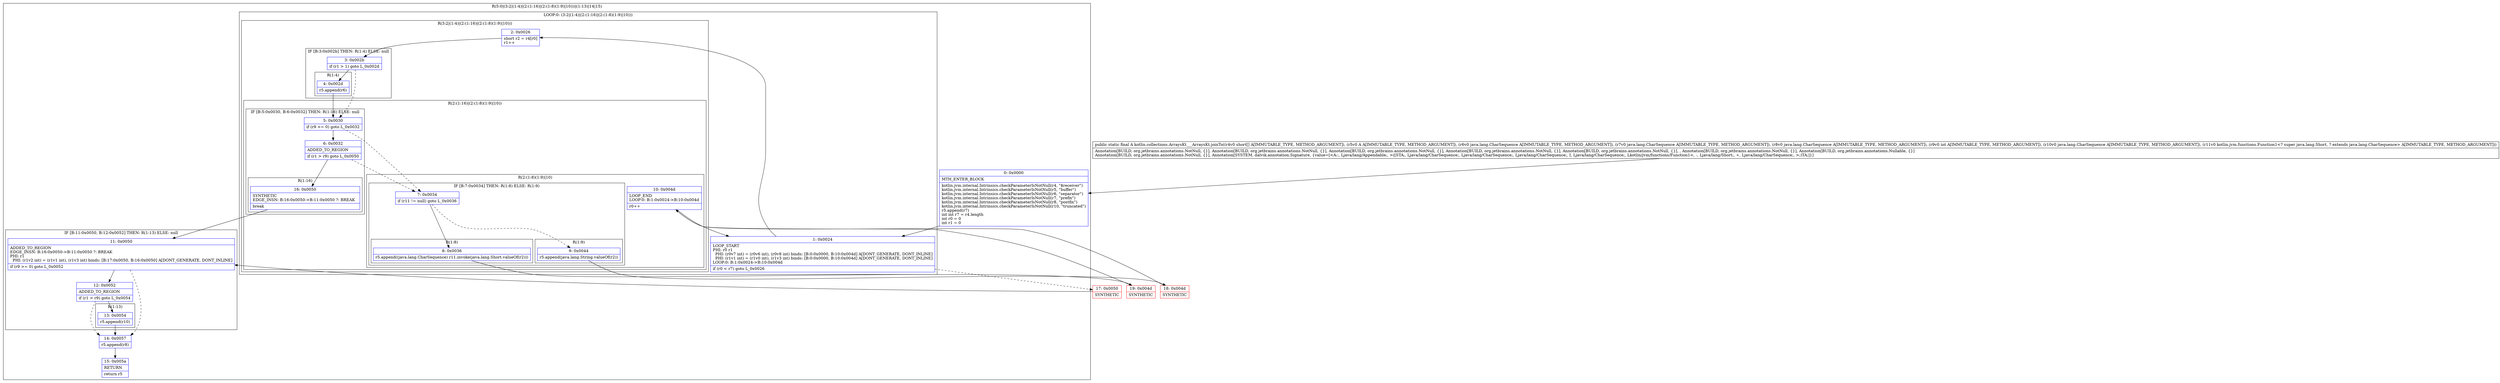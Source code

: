 digraph "CFG forkotlin.collections.ArraysKt___ArraysKt.joinTo([SLjava\/lang\/Appendable;Ljava\/lang\/CharSequence;Ljava\/lang\/CharSequence;Ljava\/lang\/CharSequence;ILjava\/lang\/CharSequence;Lkotlin\/jvm\/functions\/Function1;)Ljava\/lang\/Appendable;" {
subgraph cluster_Region_227388901 {
label = "R(5:0|(3:2|(1:4)|(2:(1:16)|(2:(1:8)(1:9)|10)))|(1:13)|14|15)";
node [shape=record,color=blue];
Node_0 [shape=record,label="{0\:\ 0x0000|MTH_ENTER_BLOCK\l|kotlin.jvm.internal.Intrinsics.checkParameterIsNotNull(r4, \"$receiver\")\lkotlin.jvm.internal.Intrinsics.checkParameterIsNotNull(r5, \"buffer\")\lkotlin.jvm.internal.Intrinsics.checkParameterIsNotNull(r6, \"separator\")\lkotlin.jvm.internal.Intrinsics.checkParameterIsNotNull(r7, \"prefix\")\lkotlin.jvm.internal.Intrinsics.checkParameterIsNotNull(r8, \"postfix\")\lkotlin.jvm.internal.Intrinsics.checkParameterIsNotNull(r10, \"truncated\")\lr5.append(r7)\lint int r7 = r4.length\lint r0 = 0\lint r1 = 0\l}"];
subgraph cluster_LoopRegion_379691944 {
label = "LOOP:0: (3:2|(1:4)|(2:(1:16)|(2:(1:8)(1:9)|10)))";
node [shape=record,color=blue];
Node_1 [shape=record,label="{1\:\ 0x0024|LOOP_START\lPHI: r0 r1 \l  PHI: (r0v7 int) = (r0v6 int), (r0v8 int) binds: [B:0:0x0000, B:10:0x004d] A[DONT_GENERATE, DONT_INLINE]\l  PHI: (r1v1 int) = (r1v0 int), (r1v3 int) binds: [B:0:0x0000, B:10:0x004d] A[DONT_GENERATE, DONT_INLINE]\lLOOP:0: B:1:0x0024\-\>B:10:0x004d\l|if (r0 \< r7) goto L_0x0026\l}"];
subgraph cluster_Region_465875072 {
label = "R(3:2|(1:4)|(2:(1:16)|(2:(1:8)(1:9)|10)))";
node [shape=record,color=blue];
Node_2 [shape=record,label="{2\:\ 0x0026|short r2 = r4[r0]\lr1++\l}"];
subgraph cluster_IfRegion_161758566 {
label = "IF [B:3:0x002b] THEN: R(1:4) ELSE: null";
node [shape=record,color=blue];
Node_3 [shape=record,label="{3\:\ 0x002b|if (r1 \> 1) goto L_0x002d\l}"];
subgraph cluster_Region_1591930028 {
label = "R(1:4)";
node [shape=record,color=blue];
Node_4 [shape=record,label="{4\:\ 0x002d|r5.append(r6)\l}"];
}
}
subgraph cluster_Region_1839893178 {
label = "R(2:(1:16)|(2:(1:8)(1:9)|10))";
node [shape=record,color=blue];
subgraph cluster_IfRegion_928701538 {
label = "IF [B:5:0x0030, B:6:0x0032] THEN: R(1:16) ELSE: null";
node [shape=record,color=blue];
Node_5 [shape=record,label="{5\:\ 0x0030|if (r9 \>= 0) goto L_0x0032\l}"];
Node_6 [shape=record,label="{6\:\ 0x0032|ADDED_TO_REGION\l|if (r1 \> r9) goto L_0x0050\l}"];
subgraph cluster_Region_1863117116 {
label = "R(1:16)";
node [shape=record,color=blue];
Node_16 [shape=record,label="{16\:\ 0x0050|SYNTHETIC\lEDGE_INSN: B:16:0x0050\-\>B:11:0x0050 ?: BREAK  \l|break\l}"];
}
}
subgraph cluster_Region_1085276227 {
label = "R(2:(1:8)(1:9)|10)";
node [shape=record,color=blue];
subgraph cluster_IfRegion_1949019030 {
label = "IF [B:7:0x0034] THEN: R(1:8) ELSE: R(1:9)";
node [shape=record,color=blue];
Node_7 [shape=record,label="{7\:\ 0x0034|if (r11 != null) goto L_0x0036\l}"];
subgraph cluster_Region_1030073907 {
label = "R(1:8)";
node [shape=record,color=blue];
Node_8 [shape=record,label="{8\:\ 0x0036|r5.append((java.lang.CharSequence) r11.invoke(java.lang.Short.valueOf(r2)))\l}"];
}
subgraph cluster_Region_69409919 {
label = "R(1:9)";
node [shape=record,color=blue];
Node_9 [shape=record,label="{9\:\ 0x0044|r5.append(java.lang.String.valueOf(r2))\l}"];
}
}
Node_10 [shape=record,label="{10\:\ 0x004d|LOOP_END\lLOOP:0: B:1:0x0024\-\>B:10:0x004d\l|r0++\l}"];
}
}
}
}
subgraph cluster_IfRegion_1764116258 {
label = "IF [B:11:0x0050, B:12:0x0052] THEN: R(1:13) ELSE: null";
node [shape=record,color=blue];
Node_11 [shape=record,label="{11\:\ 0x0050|ADDED_TO_REGION\lEDGE_INSN: B:16:0x0050\-\>B:11:0x0050 ?: BREAK  \lPHI: r1 \l  PHI: (r1v2 int) = (r1v1 int), (r1v3 int) binds: [B:17:0x0050, B:16:0x0050] A[DONT_GENERATE, DONT_INLINE]\l|if (r9 \>= 0) goto L_0x0052\l}"];
Node_12 [shape=record,label="{12\:\ 0x0052|ADDED_TO_REGION\l|if (r1 \> r9) goto L_0x0054\l}"];
subgraph cluster_Region_216944846 {
label = "R(1:13)";
node [shape=record,color=blue];
Node_13 [shape=record,label="{13\:\ 0x0054|r5.append(r10)\l}"];
}
}
Node_14 [shape=record,label="{14\:\ 0x0057|r5.append(r8)\l}"];
Node_15 [shape=record,label="{15\:\ 0x005a|RETURN\l|return r5\l}"];
}
Node_17 [shape=record,color=red,label="{17\:\ 0x0050|SYNTHETIC\l}"];
Node_18 [shape=record,color=red,label="{18\:\ 0x004d|SYNTHETIC\l}"];
Node_19 [shape=record,color=red,label="{19\:\ 0x004d|SYNTHETIC\l}"];
MethodNode[shape=record,label="{public static final A kotlin.collections.ArraysKt___ArraysKt.joinTo((r4v0 short[] A[IMMUTABLE_TYPE, METHOD_ARGUMENT]), (r5v0 A A[IMMUTABLE_TYPE, METHOD_ARGUMENT]), (r6v0 java.lang.CharSequence A[IMMUTABLE_TYPE, METHOD_ARGUMENT]), (r7v0 java.lang.CharSequence A[IMMUTABLE_TYPE, METHOD_ARGUMENT]), (r8v0 java.lang.CharSequence A[IMMUTABLE_TYPE, METHOD_ARGUMENT]), (r9v0 int A[IMMUTABLE_TYPE, METHOD_ARGUMENT]), (r10v0 java.lang.CharSequence A[IMMUTABLE_TYPE, METHOD_ARGUMENT]), (r11v0 kotlin.jvm.functions.Function1\<? super java.lang.Short, ? extends java.lang.CharSequence\> A[IMMUTABLE_TYPE, METHOD_ARGUMENT]))  | Annotation[BUILD, org.jetbrains.annotations.NotNull, \{\}], Annotation[BUILD, org.jetbrains.annotations.NotNull, \{\}], Annotation[BUILD, org.jetbrains.annotations.NotNull, \{\}], Annotation[BUILD, org.jetbrains.annotations.NotNull, \{\}], Annotation[BUILD, org.jetbrains.annotations.NotNull, \{\}], , Annotation[BUILD, org.jetbrains.annotations.NotNull, \{\}], Annotation[BUILD, org.jetbrains.annotations.Nullable, \{\}]\lAnnotation[BUILD, org.jetbrains.annotations.NotNull, \{\}], Annotation[SYSTEM, dalvik.annotation.Signature, \{value=[\<A::, Ljava\/lang\/Appendable;, \>([STA;, Ljava\/lang\/CharSequence;, Ljava\/lang\/CharSequence;, Ljava\/lang\/CharSequence;, I, Ljava\/lang\/CharSequence;, Lkotlin\/jvm\/functions\/Function1\<, \-, Ljava\/lang\/Short;, +, Ljava\/lang\/CharSequence;, \>;)TA;]\}]\l}"];
MethodNode -> Node_0;
Node_0 -> Node_1;
Node_1 -> Node_2;
Node_1 -> Node_17[style=dashed];
Node_2 -> Node_3;
Node_3 -> Node_4;
Node_3 -> Node_5[style=dashed];
Node_4 -> Node_5;
Node_5 -> Node_6;
Node_5 -> Node_7[style=dashed];
Node_6 -> Node_7[style=dashed];
Node_6 -> Node_16;
Node_16 -> Node_11;
Node_7 -> Node_8;
Node_7 -> Node_9[style=dashed];
Node_8 -> Node_19;
Node_9 -> Node_18;
Node_10 -> Node_1;
Node_11 -> Node_12;
Node_11 -> Node_14[style=dashed];
Node_12 -> Node_13;
Node_12 -> Node_14[style=dashed];
Node_13 -> Node_14;
Node_14 -> Node_15;
Node_17 -> Node_11;
Node_18 -> Node_10;
Node_19 -> Node_10;
}

